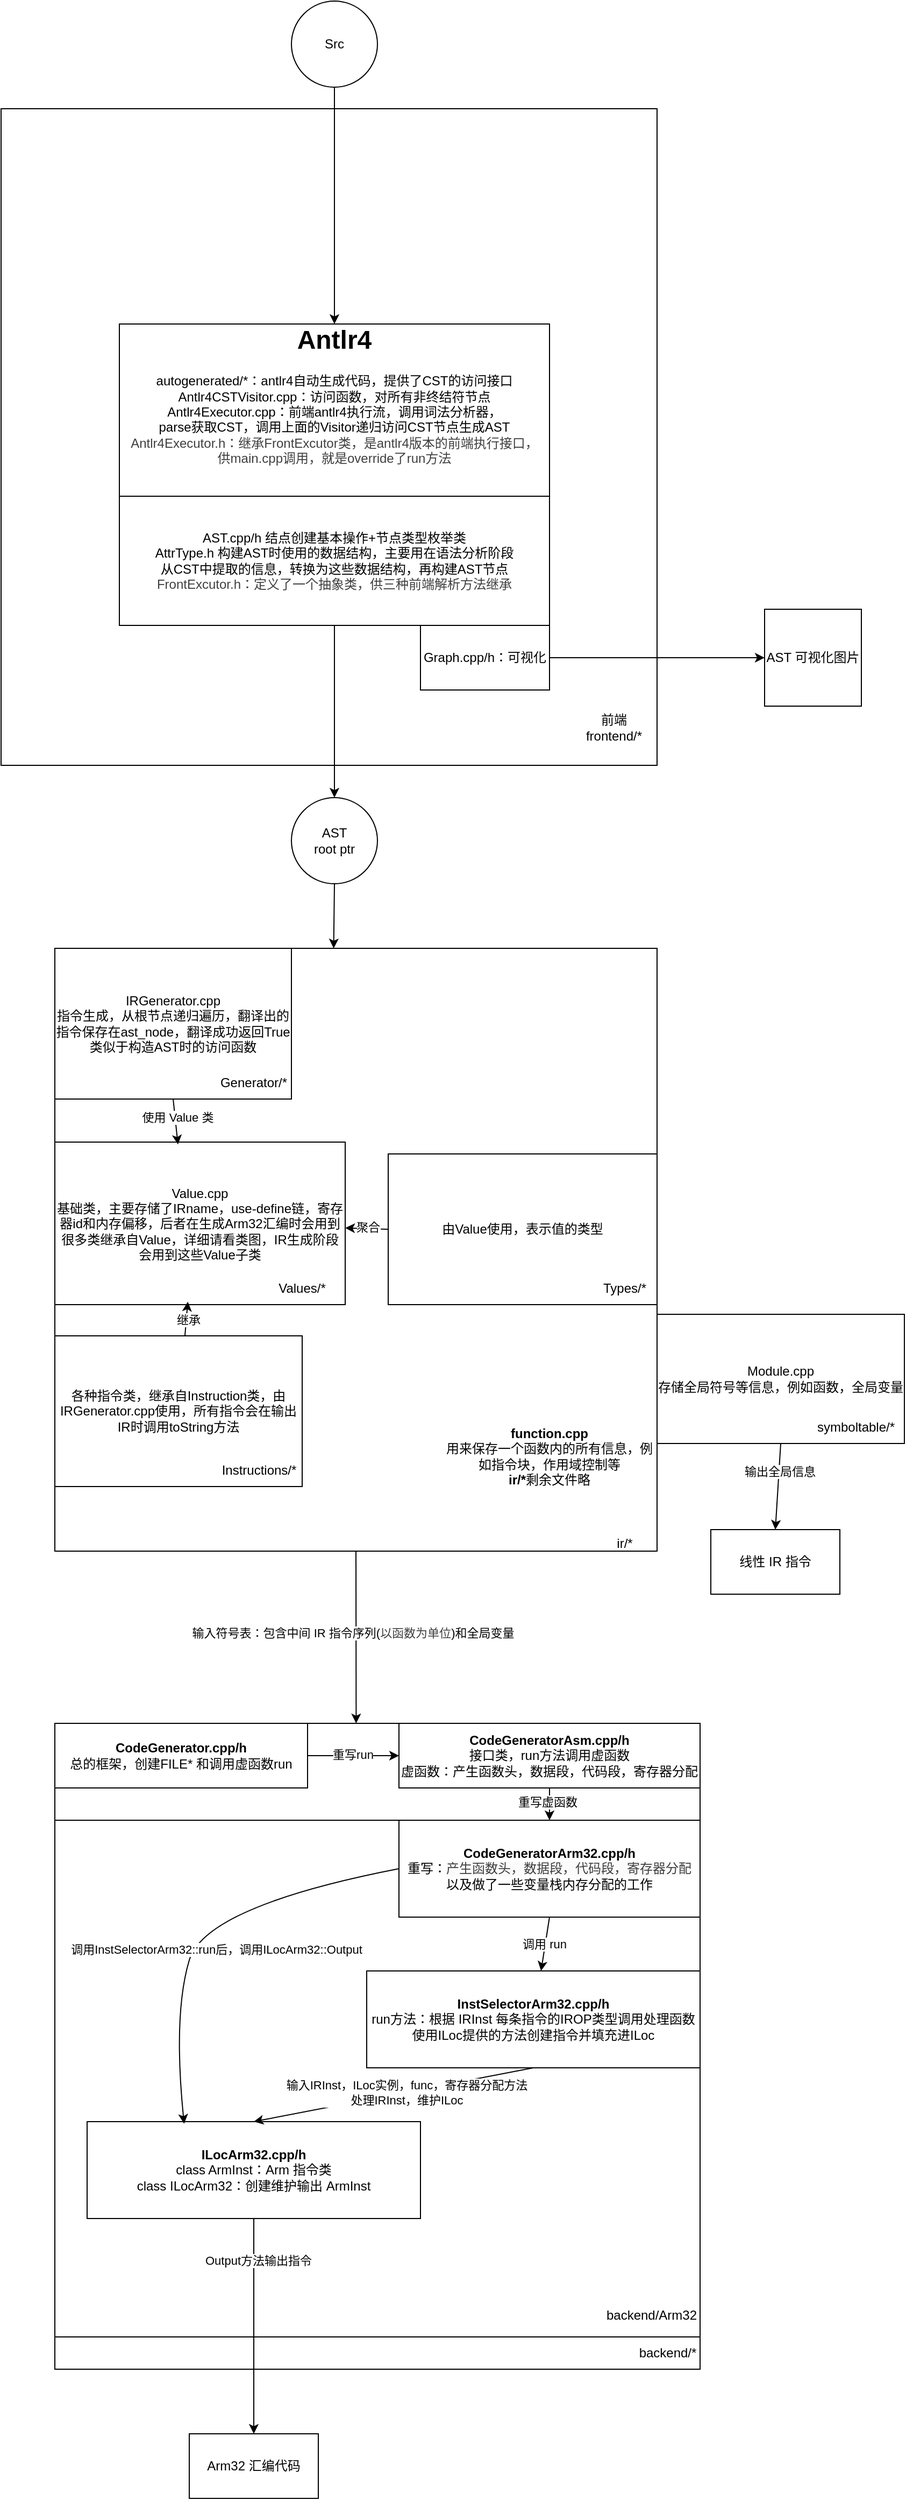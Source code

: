 <mxfile>
    <diagram id="p5hEJxsdAye0_cuorNup" name="第 1 页">
        <mxGraphModel dx="1675" dy="1944" grid="1" gridSize="10" guides="1" tooltips="1" connect="1" arrows="1" fold="1" page="1" pageScale="1" pageWidth="827" pageHeight="1169" math="0" shadow="0">
            <root>
                <mxCell id="0"/>
                <mxCell id="1" parent="0"/>
                <mxCell id="14" value="" style="whiteSpace=wrap;html=1;aspect=fixed;" parent="1" vertex="1">
                    <mxGeometry x="-30" y="-30" width="610" height="610" as="geometry"/>
                </mxCell>
                <mxCell id="11" style="edgeStyle=none;html=1;" parent="1" source="5" target="9" edge="1">
                    <mxGeometry relative="1" as="geometry"/>
                </mxCell>
                <mxCell id="26" style="edgeStyle=none;html=1;exitX=0.5;exitY=0;exitDx=0;exitDy=0;" parent="1" source="5" edge="1">
                    <mxGeometry relative="1" as="geometry">
                        <mxPoint x="280" y="170" as="targetPoint"/>
                    </mxGeometry>
                </mxCell>
                <mxCell id="5" value="&lt;h1&gt;Antlr4&lt;/h1&gt;&lt;div&gt;autogenerated/*：antlr4自动生成代码，提供了CST的访问接口&lt;/div&gt;&lt;div&gt;Antlr4CSTVisitor.cpp：访问函数，对所有非终结符节点&lt;/div&gt;&lt;div&gt;Antlr4Executor.cpp：前端antlr4执行流，调用词法分析器，&lt;/div&gt;&lt;div&gt;parse获取CST，调用上面的Visitor递归访问CST节点生成AST&lt;/div&gt;&lt;div&gt;&lt;span style=&quot;color: rgb(63, 63, 63);&quot;&gt;Antlr4Executor.h：继承FrontExcutor类，是antlr4版本的前端执行接口，&lt;/span&gt;&lt;/div&gt;&lt;div&gt;&lt;span style=&quot;color: rgb(63, 63, 63);&quot;&gt;供main.cpp调用，就是override了run方法&lt;/span&gt;&lt;/div&gt;&lt;div&gt;&lt;br&gt;&lt;/div&gt;&lt;div&gt;&lt;br&gt;&lt;/div&gt;&lt;div&gt;&lt;br&gt;&lt;/div&gt;" style="rounded=0;whiteSpace=wrap;html=1;" parent="1" vertex="1">
                    <mxGeometry x="80" y="170" width="400" height="160" as="geometry"/>
                </mxCell>
                <mxCell id="7" style="edgeStyle=none;html=1;entryX=0.5;entryY=0;entryDx=0;entryDy=0;" parent="1" source="6" target="5" edge="1">
                    <mxGeometry relative="1" as="geometry"/>
                </mxCell>
                <mxCell id="6" value="Src" style="ellipse;whiteSpace=wrap;html=1;aspect=fixed;" parent="1" vertex="1">
                    <mxGeometry x="240" y="-130" width="80" height="80" as="geometry"/>
                </mxCell>
                <mxCell id="8" value="AST.cpp/h 结点创建基本操作+节点类型枚举类&lt;div&gt;AttrType.h 构建AST时使用的数据结构，主要用在语法分析阶段&lt;/div&gt;&lt;div&gt;从CST中提取的信息，转换为这些数据结构，再构建AST节点&lt;/div&gt;&lt;div&gt;&lt;span style=&quot;color: rgb(63, 63, 63);&quot;&gt;FrontExcutor.h：定义了一个抽象类，供三种前端解析方法继承&lt;/span&gt;&lt;/div&gt;" style="rounded=0;whiteSpace=wrap;html=1;" parent="1" vertex="1">
                    <mxGeometry x="80" y="330" width="400" height="120" as="geometry"/>
                </mxCell>
                <mxCell id="9" value="AST&lt;div&gt;root ptr&lt;/div&gt;" style="ellipse;whiteSpace=wrap;html=1;aspect=fixed;" parent="1" vertex="1">
                    <mxGeometry x="240" y="610" width="80" height="80" as="geometry"/>
                </mxCell>
                <mxCell id="15" value="前端&lt;div&gt;frontend/*&lt;/div&gt;" style="text;html=1;align=center;verticalAlign=middle;whiteSpace=wrap;rounded=0;" parent="1" vertex="1">
                    <mxGeometry x="510" y="530" width="60" height="30" as="geometry"/>
                </mxCell>
                <mxCell id="29" style="edgeStyle=none;html=1;exitX=0.5;exitY=1;exitDx=0;exitDy=0;entryX=0.467;entryY=0;entryDx=0;entryDy=0;entryPerimeter=0;" parent="1" source="16" target="31" edge="1">
                    <mxGeometry relative="1" as="geometry">
                        <mxPoint x="300" y="1450" as="targetPoint"/>
                    </mxGeometry>
                </mxCell>
                <mxCell id="30" value="&lt;div&gt;输入符号表：包含&lt;span style=&quot;background-color: light-dark(#ffffff, var(--ge-dark-color, #121212));&quot;&gt;中间 IR 指令序列(&lt;/span&gt;&lt;span style=&quot;color: rgb(63, 63, 63);&quot;&gt;以函数为单位&lt;/span&gt;&lt;span style=&quot;background-color: light-dark(#ffffff, var(--ge-dark-color, #121212));&quot;&gt;)和全局变量&lt;/span&gt;&lt;/div&gt;" style="edgeLabel;html=1;align=center;verticalAlign=middle;resizable=0;points=[];" parent="29" vertex="1" connectable="0">
                    <mxGeometry x="-0.057" y="-3" relative="1" as="geometry">
                        <mxPoint as="offset"/>
                    </mxGeometry>
                </mxCell>
                <mxCell id="16" value="" style="whiteSpace=wrap;html=1;aspect=fixed;" parent="1" vertex="1">
                    <mxGeometry x="20" y="750" width="560" height="560" as="geometry"/>
                </mxCell>
                <mxCell id="17" value="&lt;br&gt;&lt;div&gt;ir/*&lt;/div&gt;" style="text;html=1;align=center;verticalAlign=middle;whiteSpace=wrap;rounded=0;" parent="1" vertex="1">
                    <mxGeometry x="520" y="1280" width="60" height="30" as="geometry"/>
                </mxCell>
                <mxCell id="21" value="&lt;span style=&quot;color: rgb(0, 0, 0);&quot;&gt;IRGenerator.cpp&lt;/span&gt;&lt;div&gt;指令生成，&lt;span style=&quot;background-color: transparent;&quot;&gt;从根节点递归遍历，翻译出的指令保存在ast_node，翻译成功返回True&lt;/span&gt;&lt;/div&gt;&lt;div&gt;类似于构造AST时的访问函数&lt;/div&gt;" style="rounded=0;whiteSpace=wrap;html=1;" parent="1" vertex="1">
                    <mxGeometry x="20" y="750" width="220" height="140" as="geometry"/>
                </mxCell>
                <mxCell id="22" style="edgeStyle=none;html=1;exitX=0.5;exitY=1;exitDx=0;exitDy=0;entryX=0.463;entryY=0;entryDx=0;entryDy=0;entryPerimeter=0;" parent="1" source="9" target="16" edge="1">
                    <mxGeometry relative="1" as="geometry"/>
                </mxCell>
                <mxCell id="23" value="Generator/*" style="text;html=1;align=center;verticalAlign=middle;whiteSpace=wrap;rounded=0;" parent="1" vertex="1">
                    <mxGeometry x="170" y="860" width="70" height="30" as="geometry"/>
                </mxCell>
                <mxCell id="24" value="各种指令类，继承自Instruction类，由IRGenerator.cpp使用，所有指令会在输出IR时调用toString方法" style="rounded=0;whiteSpace=wrap;html=1;" parent="1" vertex="1">
                    <mxGeometry x="20" y="1110" width="230" height="140" as="geometry"/>
                </mxCell>
                <mxCell id="25" value="Instructions/*" style="text;html=1;align=center;verticalAlign=middle;whiteSpace=wrap;rounded=0;" parent="1" vertex="1">
                    <mxGeometry x="170" y="1220" width="80" height="30" as="geometry"/>
                </mxCell>
                <mxCell id="75" style="edgeStyle=none;html=1;exitX=1;exitY=0.5;exitDx=0;exitDy=0;entryX=0;entryY=0.5;entryDx=0;entryDy=0;" parent="1" source="28" target="76" edge="1">
                    <mxGeometry relative="1" as="geometry">
                        <mxPoint x="680" y="480" as="targetPoint"/>
                    </mxGeometry>
                </mxCell>
                <mxCell id="28" value="Graph.cpp/h：可视化" style="rounded=0;whiteSpace=wrap;html=1;" parent="1" vertex="1">
                    <mxGeometry x="360" y="450" width="120" height="60" as="geometry"/>
                </mxCell>
                <mxCell id="31" value="" style="whiteSpace=wrap;html=1;aspect=fixed;" parent="1" vertex="1">
                    <mxGeometry x="20" y="1470" width="600" height="600" as="geometry"/>
                </mxCell>
                <mxCell id="32" value="backend/*" style="text;html=1;align=center;verticalAlign=middle;whiteSpace=wrap;rounded=0;" parent="1" vertex="1">
                    <mxGeometry x="560" y="2040" width="60" height="30" as="geometry"/>
                </mxCell>
                <mxCell id="38" style="edgeStyle=none;html=1;exitX=1;exitY=0.5;exitDx=0;exitDy=0;entryX=0;entryY=0.5;entryDx=0;entryDy=0;" parent="1" source="33" target="36" edge="1">
                    <mxGeometry relative="1" as="geometry"/>
                </mxCell>
                <mxCell id="39" value="重写run" style="edgeLabel;html=1;align=center;verticalAlign=middle;resizable=0;points=[];" parent="38" vertex="1" connectable="0">
                    <mxGeometry x="-0.015" y="1" relative="1" as="geometry">
                        <mxPoint as="offset"/>
                    </mxGeometry>
                </mxCell>
                <mxCell id="33" value="&lt;b&gt;CodeGenerator.cpp/h&lt;/b&gt;&lt;div&gt;总的框架，创建FILE* 和调用虚函数run&lt;/div&gt;" style="rounded=0;whiteSpace=wrap;html=1;" parent="1" vertex="1">
                    <mxGeometry x="20" y="1470" width="235" height="60" as="geometry"/>
                </mxCell>
                <mxCell id="34" value="" style="rounded=0;whiteSpace=wrap;html=1;" parent="1" vertex="1">
                    <mxGeometry x="20" y="1560" width="600" height="480" as="geometry"/>
                </mxCell>
                <mxCell id="42" style="edgeStyle=none;html=1;exitX=0.5;exitY=1;exitDx=0;exitDy=0;" parent="1" edge="1">
                    <mxGeometry relative="1" as="geometry">
                        <mxPoint x="480" y="1530" as="sourcePoint"/>
                        <mxPoint x="480" y="1560" as="targetPoint"/>
                    </mxGeometry>
                </mxCell>
                <mxCell id="44" value="重写虚函数" style="edgeLabel;html=1;align=center;verticalAlign=middle;resizable=0;points=[];" parent="42" vertex="1" connectable="0">
                    <mxGeometry x="-0.119" y="-2" relative="1" as="geometry">
                        <mxPoint as="offset"/>
                    </mxGeometry>
                </mxCell>
                <mxCell id="36" value="&lt;div&gt;&lt;b&gt;CodeGeneratorAsm.cpp/h&lt;/b&gt;&lt;/div&gt;&lt;div&gt;接口类，run方法调用虚函数&lt;/div&gt;&lt;div&gt;虚函数：产生函数头，数据段，代码段，寄存器分配&lt;/div&gt;" style="rounded=0;whiteSpace=wrap;html=1;" parent="1" vertex="1">
                    <mxGeometry x="340" y="1470" width="280" height="60" as="geometry"/>
                </mxCell>
                <mxCell id="40" value="&lt;span style=&quot;color: rgb(0, 0, 0);&quot;&gt;backend/&lt;/span&gt;Arm32" style="text;html=1;align=center;verticalAlign=middle;whiteSpace=wrap;rounded=0;" parent="1" vertex="1">
                    <mxGeometry x="530" y="2000" width="90" height="40" as="geometry"/>
                </mxCell>
                <mxCell id="48" style="edgeStyle=none;html=1;exitX=0.5;exitY=1;exitDx=0;exitDy=0;" parent="1" source="41" target="46" edge="1">
                    <mxGeometry relative="1" as="geometry"/>
                </mxCell>
                <mxCell id="49" value="调用 run" style="edgeLabel;html=1;align=center;verticalAlign=middle;resizable=0;points=[];" parent="48" vertex="1" connectable="0">
                    <mxGeometry x="-0.022" y="-1" relative="1" as="geometry">
                        <mxPoint as="offset"/>
                    </mxGeometry>
                </mxCell>
                <mxCell id="41" value="&lt;b&gt;CodeGeneratorArm32.cpp/h&lt;/b&gt;&lt;div&gt;重写：&lt;span style=&quot;background-color: rgb(251, 251, 251); color: rgb(63, 63, 63);&quot;&gt;产生函数头，数据段，代码段，寄存器分配&lt;/span&gt;&lt;/div&gt;&lt;div&gt;以及做了一些变量栈内存分配的工作&lt;/div&gt;" style="rounded=0;whiteSpace=wrap;html=1;" parent="1" vertex="1">
                    <mxGeometry x="340" y="1560" width="280" height="90" as="geometry"/>
                </mxCell>
                <mxCell id="55" style="edgeStyle=none;html=1;exitX=0.5;exitY=1;exitDx=0;exitDy=0;entryX=0.5;entryY=0;entryDx=0;entryDy=0;" parent="1" source="45" target="58" edge="1">
                    <mxGeometry relative="1" as="geometry">
                        <mxPoint x="465" y="2130" as="targetPoint"/>
                    </mxGeometry>
                </mxCell>
                <mxCell id="56" value="Output方法输出指令" style="edgeLabel;html=1;align=center;verticalAlign=middle;resizable=0;points=[];" parent="55" vertex="1" connectable="0">
                    <mxGeometry x="-0.613" y="4" relative="1" as="geometry">
                        <mxPoint as="offset"/>
                    </mxGeometry>
                </mxCell>
                <mxCell id="45" value="&lt;b&gt;ILocArm32.cpp/h&lt;/b&gt;&lt;div&gt;class ArmInst：Arm 指令类&lt;/div&gt;&lt;div&gt;class ILocArm32：创建维护输出 ArmInst&lt;/div&gt;" style="rounded=0;whiteSpace=wrap;html=1;" parent="1" vertex="1">
                    <mxGeometry x="50" y="1840" width="310" height="90" as="geometry"/>
                </mxCell>
                <mxCell id="50" style="edgeStyle=none;html=1;exitX=0.5;exitY=1;exitDx=0;exitDy=0;entryX=0.5;entryY=0;entryDx=0;entryDy=0;" parent="1" source="46" target="45" edge="1">
                    <mxGeometry relative="1" as="geometry"/>
                </mxCell>
                <mxCell id="51" value="&lt;div&gt;输入IRInst，ILoc实例，func，寄存器分配方法&lt;/div&gt;处理IRInst，维护ILoc" style="edgeLabel;html=1;align=center;verticalAlign=middle;resizable=0;points=[];" parent="50" vertex="1" connectable="0">
                    <mxGeometry x="-0.093" relative="1" as="geometry">
                        <mxPoint as="offset"/>
                    </mxGeometry>
                </mxCell>
                <mxCell id="46" value="&lt;b&gt;InstSelectorArm32.cpp/h&lt;/b&gt;&lt;div&gt;run方法：根据 IRInst 每条指令的IROP类型调用处理函数&lt;/div&gt;&lt;div&gt;使用ILoc提供的方法创建指令并填充进ILoc&lt;/div&gt;" style="rounded=0;whiteSpace=wrap;html=1;" parent="1" vertex="1">
                    <mxGeometry x="310" y="1700" width="310" height="90" as="geometry"/>
                </mxCell>
                <mxCell id="53" value="" style="curved=1;endArrow=classic;html=1;entryX=0.291;entryY=0.022;entryDx=0;entryDy=0;exitX=0;exitY=0.5;exitDx=0;exitDy=0;entryPerimeter=0;" parent="1" source="41" target="45" edge="1">
                    <mxGeometry width="50" height="50" relative="1" as="geometry">
                        <mxPoint x="255" y="1605" as="sourcePoint"/>
                        <mxPoint x="225" y="1885" as="targetPoint"/>
                        <Array as="points">
                            <mxPoint x="160" y="1640"/>
                            <mxPoint x="130" y="1740"/>
                        </Array>
                    </mxGeometry>
                </mxCell>
                <mxCell id="54" value="调用InstSelectorArm32::run后，调用ILocArm32::Output" style="edgeLabel;html=1;align=center;verticalAlign=middle;resizable=0;points=[];" parent="53" vertex="1" connectable="0">
                    <mxGeometry x="-0.05" y="4" relative="1" as="geometry">
                        <mxPoint x="7" y="37" as="offset"/>
                    </mxGeometry>
                </mxCell>
                <mxCell id="58" value="&lt;span style=&quot;color: rgb(0, 0, 0);&quot;&gt;Arm32 汇编代码&lt;/span&gt;" style="rounded=0;whiteSpace=wrap;html=1;" parent="1" vertex="1">
                    <mxGeometry x="145" y="2130" width="120" height="60" as="geometry"/>
                </mxCell>
                <mxCell id="68" style="edgeStyle=none;html=1;" parent="1" source="59" target="16" edge="1">
                    <mxGeometry relative="1" as="geometry"/>
                </mxCell>
                <mxCell id="69" style="edgeStyle=none;html=1;exitX=0;exitY=0.5;exitDx=0;exitDy=0;" parent="1" source="59" target="61" edge="1">
                    <mxGeometry relative="1" as="geometry"/>
                </mxCell>
                <mxCell id="70" value="聚合" style="edgeLabel;html=1;align=center;verticalAlign=middle;resizable=0;points=[];" parent="69" vertex="1" connectable="0">
                    <mxGeometry x="-0.013" y="-2" relative="1" as="geometry">
                        <mxPoint as="offset"/>
                    </mxGeometry>
                </mxCell>
                <mxCell id="59" value="由Value使用，表示值的类型" style="rounded=0;whiteSpace=wrap;html=1;" parent="1" vertex="1">
                    <mxGeometry x="330" y="941" width="250" height="140" as="geometry"/>
                </mxCell>
                <mxCell id="60" value="Types/*" style="text;html=1;align=center;verticalAlign=middle;whiteSpace=wrap;rounded=0;" parent="1" vertex="1">
                    <mxGeometry x="520" y="1051" width="60" height="30" as="geometry"/>
                </mxCell>
                <mxCell id="61" value="Value.cpp&lt;div&gt;基础类，主要存储了IRname，use-define链，寄存器id和内存偏移，后者在生成Arm32汇编时会用到&lt;/div&gt;&lt;div&gt;很多类继承自Value，详细请看类图，IR生成阶段会用到这些Value子类&lt;/div&gt;" style="rounded=0;whiteSpace=wrap;html=1;" parent="1" vertex="1">
                    <mxGeometry x="20" y="930" width="270" height="151" as="geometry"/>
                </mxCell>
                <mxCell id="62" value="Values/*" style="text;html=1;align=center;verticalAlign=middle;whiteSpace=wrap;rounded=0;" parent="1" vertex="1">
                    <mxGeometry x="220" y="1051" width="60" height="30" as="geometry"/>
                </mxCell>
                <mxCell id="64" style="edgeStyle=none;html=1;entryX=0.458;entryY=0.982;entryDx=0;entryDy=0;entryPerimeter=0;" parent="1" source="24" target="61" edge="1">
                    <mxGeometry relative="1" as="geometry"/>
                </mxCell>
                <mxCell id="65" value="继承" style="edgeLabel;html=1;align=center;verticalAlign=middle;resizable=0;points=[];" parent="64" vertex="1" connectable="0">
                    <mxGeometry x="-0.07" y="-2" relative="1" as="geometry">
                        <mxPoint as="offset"/>
                    </mxGeometry>
                </mxCell>
                <mxCell id="73" style="edgeStyle=none;html=1;exitX=0.5;exitY=1;exitDx=0;exitDy=0;entryX=0.424;entryY=0.015;entryDx=0;entryDy=0;entryPerimeter=0;" parent="1" source="21" target="61" edge="1">
                    <mxGeometry relative="1" as="geometry"/>
                </mxCell>
                <mxCell id="74" value="使用 Value 类" style="edgeLabel;html=1;align=center;verticalAlign=middle;resizable=0;points=[];" parent="73" vertex="1" connectable="0">
                    <mxGeometry x="-0.182" y="2" relative="1" as="geometry">
                        <mxPoint as="offset"/>
                    </mxGeometry>
                </mxCell>
                <mxCell id="76" value="AST 可视化图片" style="whiteSpace=wrap;html=1;aspect=fixed;" parent="1" vertex="1">
                    <mxGeometry x="680" y="435" width="90" height="90" as="geometry"/>
                </mxCell>
                <mxCell id="78" value="&lt;div&gt;&lt;b&gt;function.cpp&lt;/b&gt;&lt;/div&gt;&lt;div&gt;用来保存一个函数内的所有信息，例如指令块，作用域控制等&lt;br&gt;&lt;b&gt;ir/*&lt;/b&gt;剩余文件略&lt;/div&gt;" style="text;html=1;align=center;verticalAlign=middle;whiteSpace=wrap;rounded=0;" parent="1" vertex="1">
                    <mxGeometry x="382" y="1169" width="196" height="105" as="geometry"/>
                </mxCell>
                <mxCell id="83" style="edgeStyle=none;html=1;exitX=0.5;exitY=1;exitDx=0;exitDy=0;" parent="1" source="79" edge="1">
                    <mxGeometry relative="1" as="geometry">
                        <mxPoint x="690" y="1290" as="targetPoint"/>
                    </mxGeometry>
                </mxCell>
                <mxCell id="85" value="输出全局信息" style="edgeLabel;html=1;align=center;verticalAlign=middle;resizable=0;points=[];" parent="83" vertex="1" connectable="0">
                    <mxGeometry x="-0.364" relative="1" as="geometry">
                        <mxPoint as="offset"/>
                    </mxGeometry>
                </mxCell>
                <mxCell id="79" value="Module.cpp&lt;div&gt;存储全局符号等信息，例如函数，全局变量&lt;/div&gt;" style="rounded=0;whiteSpace=wrap;html=1;" parent="1" vertex="1">
                    <mxGeometry x="580" y="1090" width="230" height="120" as="geometry"/>
                </mxCell>
                <mxCell id="80" value="symboltable/*" style="text;html=1;align=center;verticalAlign=middle;whiteSpace=wrap;rounded=0;" parent="1" vertex="1">
                    <mxGeometry x="720" y="1180" width="90" height="30" as="geometry"/>
                </mxCell>
                <mxCell id="82" value="线性 IR 指令" style="rounded=0;whiteSpace=wrap;html=1;" parent="1" vertex="1">
                    <mxGeometry x="630" y="1290" width="120" height="60" as="geometry"/>
                </mxCell>
            </root>
        </mxGraphModel>
    </diagram>
</mxfile>